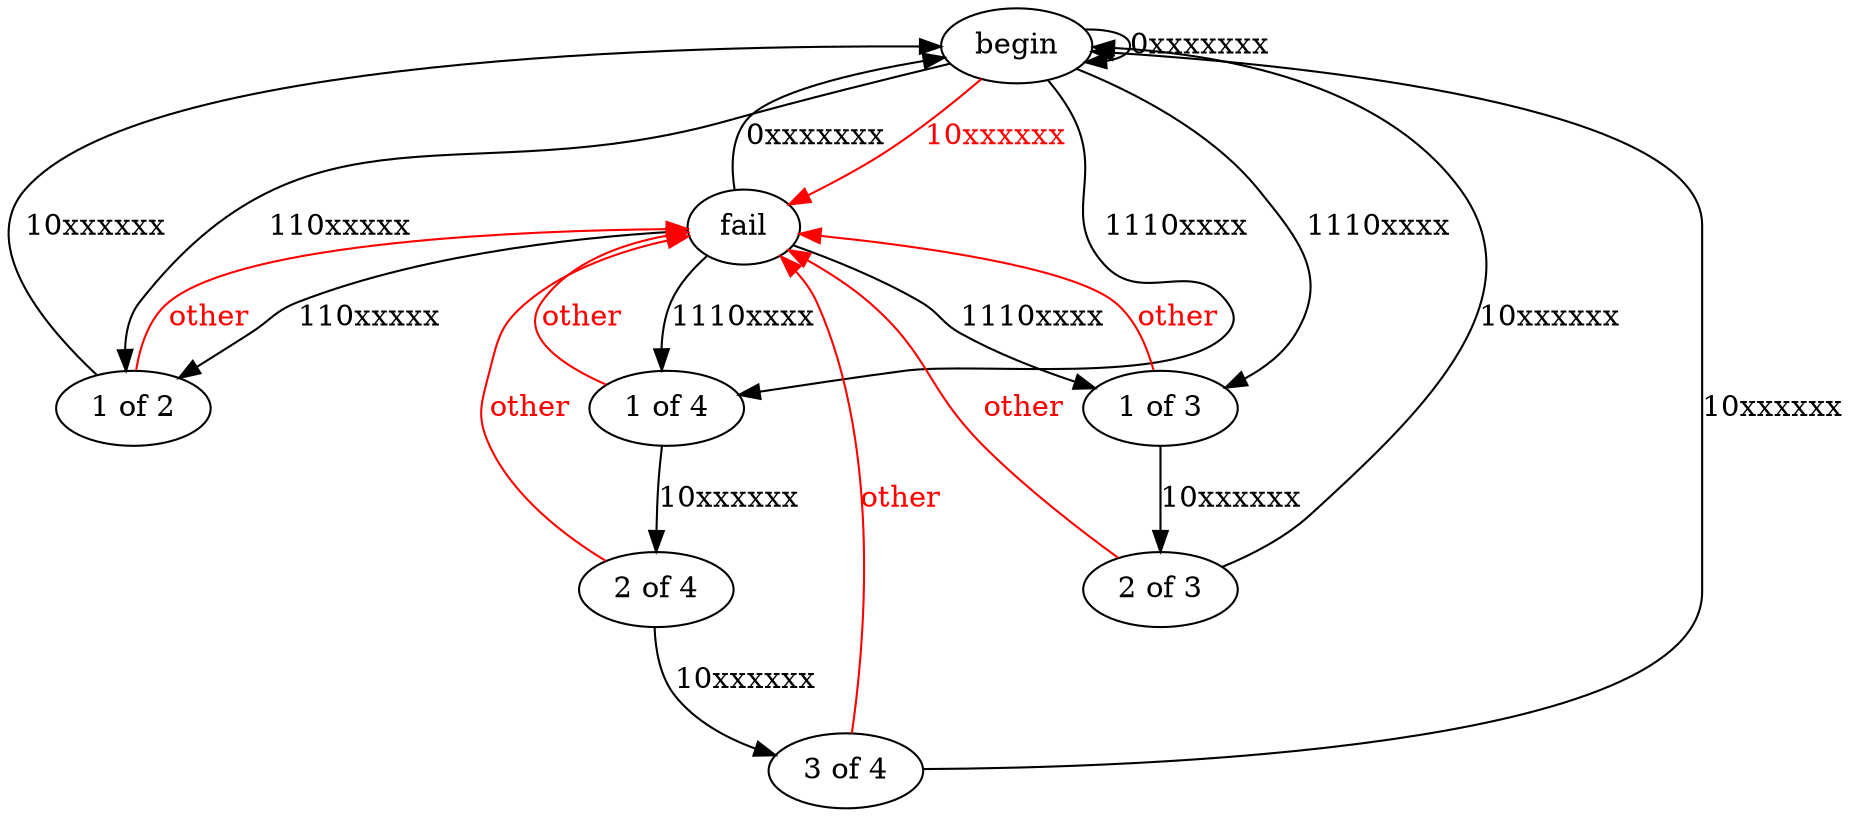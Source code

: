 digraph g {
begin     [label="begin"];
fail      [label="fail"];
read1of2  [label="1 of 2"];
read1of3  [label="1 of 3"];
read2of3  [label="2 of 3"];
read1of4  [label="1 of 4"];
read2of4  [label="2 of 4"];
read3of4  [label="3 of 4"];

begin -> begin [label="0xxxxxxx"];
fail -> begin  [label="0xxxxxxx"];

begin -> read1of2 [label="110xxxxx"];
read1of2 -> begin [label="10xxxxxx"];
read1of2 -> fail [label="other",color="red",fontcolor="red"];

begin -> read1of3    [label="1110xxxx"];
read1of3 -> read2of3 [label="10xxxxxx"];
read1of3 -> fail     [label="other",color="red",fontcolor="red"];
read2of3 -> begin    [label="10xxxxxx"];
read2of3 -> fail     [label="other",color="red",fontcolor="red"];

begin    -> read1of4 [label="1110xxxx"];
read1of4 -> read2of4 [label="10xxxxxx"];
read1of4 -> fail     [label="other",color="red",fontcolor="red"];
read2of4 -> read3of4 [label="10xxxxxx"];
read2of4 -> fail     [label="other",color="red",fontcolor="red"];
read3of4 -> begin    [label="10xxxxxx"];
read3of4 -> fail     [label="other",color="red",fontcolor="red"];

fail -> read1of2 [label="110xxxxx"];
fail -> read1of3 [label="1110xxxx"];
fail -> read1of4     [label="1110xxxx"];
begin -> fail    [label="10xxxxxx",color="red",fontcolor="red"];

}
